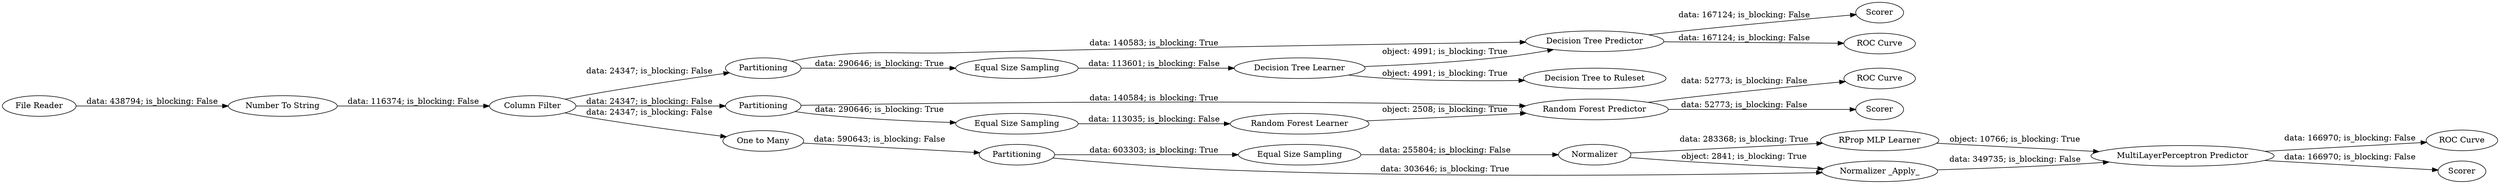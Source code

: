 digraph {
	"-2344159977417254693_13" [label=Partitioning]
	"-2344159977417254693_3" [label=Partitioning]
	"-2344159977417254693_23" [label="Random Forest Predictor"]
	"-2344159977417254693_20" [label=Partitioning]
	"-2344159977417254693_7" [label=Scorer]
	"-2344159977417254693_19" [label="ROC Curve"]
	"-2344159977417254693_17" [label="MultiLayerPerceptron Predictor"]
	"-2344159977417254693_5" [label="Decision Tree Learner"]
	"-2344159977417254693_6" [label="Decision Tree Predictor"]
	"-2344159977417254693_24" [label="ROC Curve"]
	"-2344159977417254693_14" [label=Normalizer]
	"-2344159977417254693_16" [label="RProp MLP Learner"]
	"-2344159977417254693_4" [label="Equal Size Sampling"]
	"-2344159977417254693_8" [label="ROC Curve"]
	"-2344159977417254693_18" [label=Scorer]
	"-2344159977417254693_12" [label="Equal Size Sampling"]
	"-2344159977417254693_1" [label="File Reader"]
	"-2344159977417254693_2" [label="Number To String"]
	"-2344159977417254693_25" [label=Scorer]
	"-2344159977417254693_10" [label="One to Many"]
	"-2344159977417254693_11" [label="Column Filter"]
	"-2344159977417254693_22" [label="Random Forest Learner"]
	"-2344159977417254693_15" [label="Normalizer _Apply_"]
	"-2344159977417254693_21" [label="Equal Size Sampling"]
	"-2344159977417254693_9" [label="Decision Tree to Ruleset"]
	"-2344159977417254693_14" -> "-2344159977417254693_15" [label="object: 2841; is_blocking: True"]
	"-2344159977417254693_14" -> "-2344159977417254693_16" [label="data: 283368; is_blocking: True"]
	"-2344159977417254693_17" -> "-2344159977417254693_18" [label="data: 166970; is_blocking: False"]
	"-2344159977417254693_3" -> "-2344159977417254693_4" [label="data: 290646; is_blocking: True"]
	"-2344159977417254693_21" -> "-2344159977417254693_22" [label="data: 113035; is_blocking: False"]
	"-2344159977417254693_13" -> "-2344159977417254693_12" [label="data: 603303; is_blocking: True"]
	"-2344159977417254693_11" -> "-2344159977417254693_10" [label="data: 24347; is_blocking: False"]
	"-2344159977417254693_11" -> "-2344159977417254693_3" [label="data: 24347; is_blocking: False"]
	"-2344159977417254693_23" -> "-2344159977417254693_25" [label="data: 52773; is_blocking: False"]
	"-2344159977417254693_22" -> "-2344159977417254693_23" [label="object: 2508; is_blocking: True"]
	"-2344159977417254693_6" -> "-2344159977417254693_7" [label="data: 167124; is_blocking: False"]
	"-2344159977417254693_2" -> "-2344159977417254693_11" [label="data: 116374; is_blocking: False"]
	"-2344159977417254693_5" -> "-2344159977417254693_6" [label="object: 4991; is_blocking: True"]
	"-2344159977417254693_11" -> "-2344159977417254693_20" [label="data: 24347; is_blocking: False"]
	"-2344159977417254693_23" -> "-2344159977417254693_24" [label="data: 52773; is_blocking: False"]
	"-2344159977417254693_4" -> "-2344159977417254693_5" [label="data: 113601; is_blocking: False"]
	"-2344159977417254693_15" -> "-2344159977417254693_17" [label="data: 349735; is_blocking: False"]
	"-2344159977417254693_3" -> "-2344159977417254693_6" [label="data: 140583; is_blocking: True"]
	"-2344159977417254693_5" -> "-2344159977417254693_9" [label="object: 4991; is_blocking: True"]
	"-2344159977417254693_10" -> "-2344159977417254693_13" [label="data: 590643; is_blocking: False"]
	"-2344159977417254693_16" -> "-2344159977417254693_17" [label="object: 10766; is_blocking: True"]
	"-2344159977417254693_20" -> "-2344159977417254693_21" [label="data: 290646; is_blocking: True"]
	"-2344159977417254693_1" -> "-2344159977417254693_2" [label="data: 438794; is_blocking: False"]
	"-2344159977417254693_13" -> "-2344159977417254693_15" [label="data: 303646; is_blocking: True"]
	"-2344159977417254693_20" -> "-2344159977417254693_23" [label="data: 140584; is_blocking: True"]
	"-2344159977417254693_6" -> "-2344159977417254693_8" [label="data: 167124; is_blocking: False"]
	"-2344159977417254693_17" -> "-2344159977417254693_19" [label="data: 166970; is_blocking: False"]
	"-2344159977417254693_12" -> "-2344159977417254693_14" [label="data: 255804; is_blocking: False"]
	rankdir=LR
}
